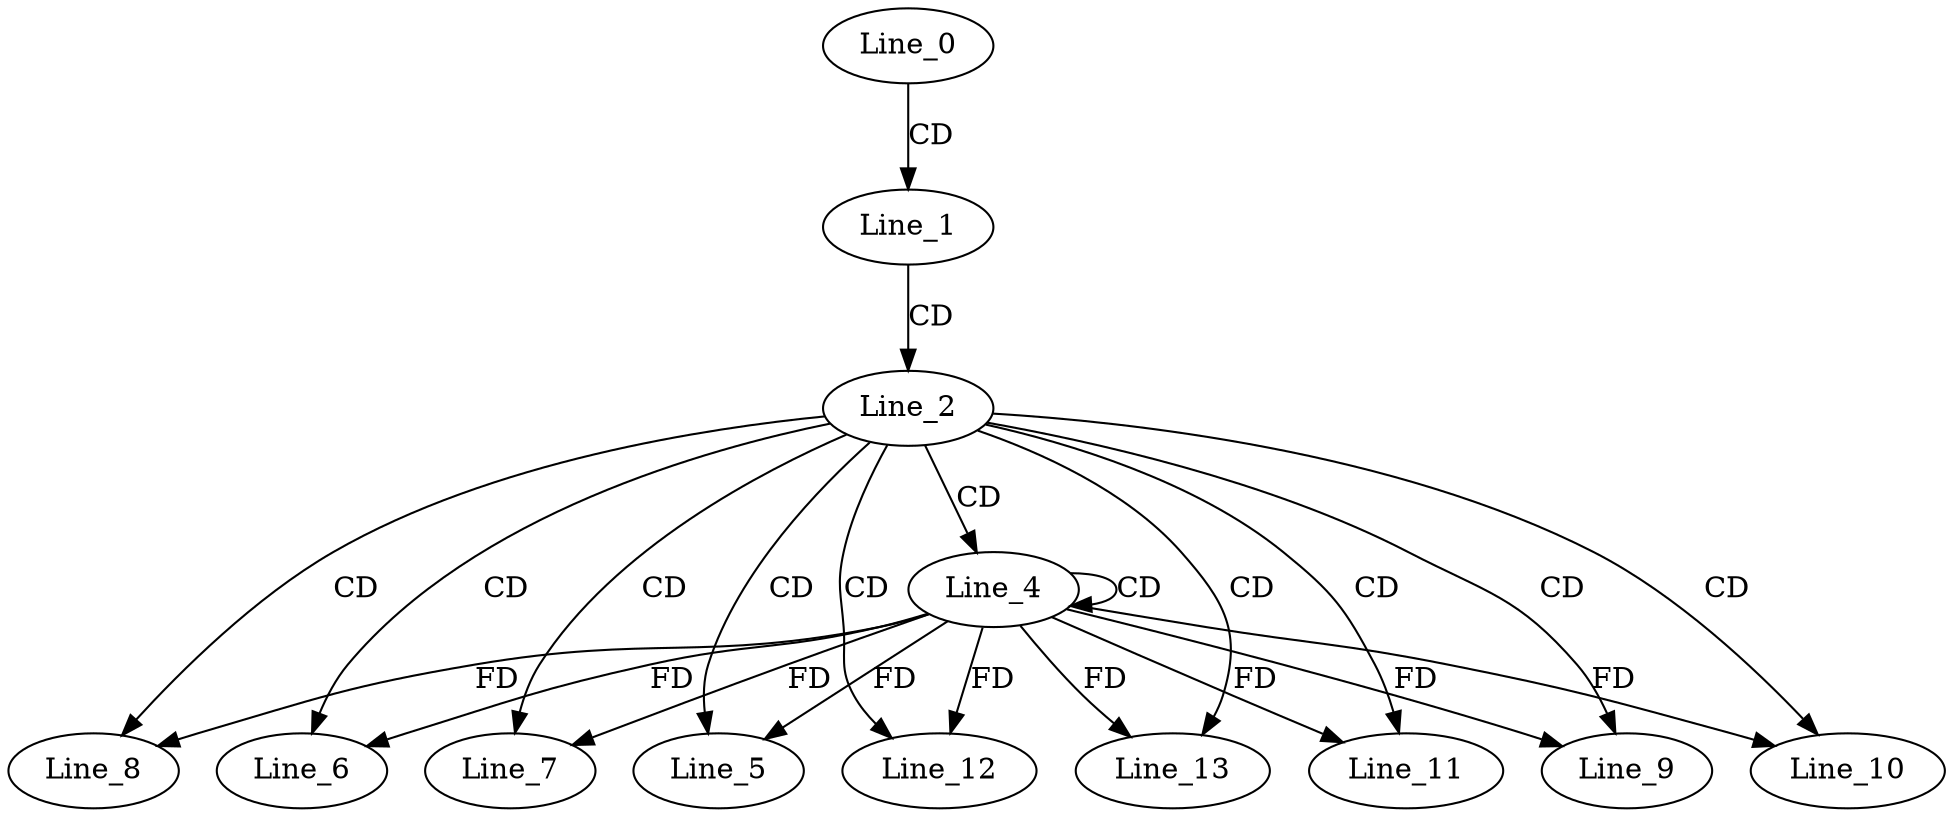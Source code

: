 digraph G {
  Line_0;
  Line_1;
  Line_2;
  Line_4;
  Line_4;
  Line_5;
  Line_5;
  Line_6;
  Line_6;
  Line_7;
  Line_7;
  Line_8;
  Line_8;
  Line_9;
  Line_9;
  Line_10;
  Line_10;
  Line_11;
  Line_11;
  Line_12;
  Line_12;
  Line_13;
  Line_13;
  Line_0 -> Line_1 [ label="CD" ];
  Line_1 -> Line_2 [ label="CD" ];
  Line_2 -> Line_4 [ label="CD" ];
  Line_4 -> Line_4 [ label="CD" ];
  Line_2 -> Line_5 [ label="CD" ];
  Line_4 -> Line_5 [ label="FD" ];
  Line_2 -> Line_6 [ label="CD" ];
  Line_4 -> Line_6 [ label="FD" ];
  Line_2 -> Line_7 [ label="CD" ];
  Line_4 -> Line_7 [ label="FD" ];
  Line_2 -> Line_8 [ label="CD" ];
  Line_4 -> Line_8 [ label="FD" ];
  Line_2 -> Line_9 [ label="CD" ];
  Line_4 -> Line_9 [ label="FD" ];
  Line_2 -> Line_10 [ label="CD" ];
  Line_4 -> Line_10 [ label="FD" ];
  Line_2 -> Line_11 [ label="CD" ];
  Line_4 -> Line_11 [ label="FD" ];
  Line_2 -> Line_12 [ label="CD" ];
  Line_4 -> Line_12 [ label="FD" ];
  Line_2 -> Line_13 [ label="CD" ];
  Line_4 -> Line_13 [ label="FD" ];
}
